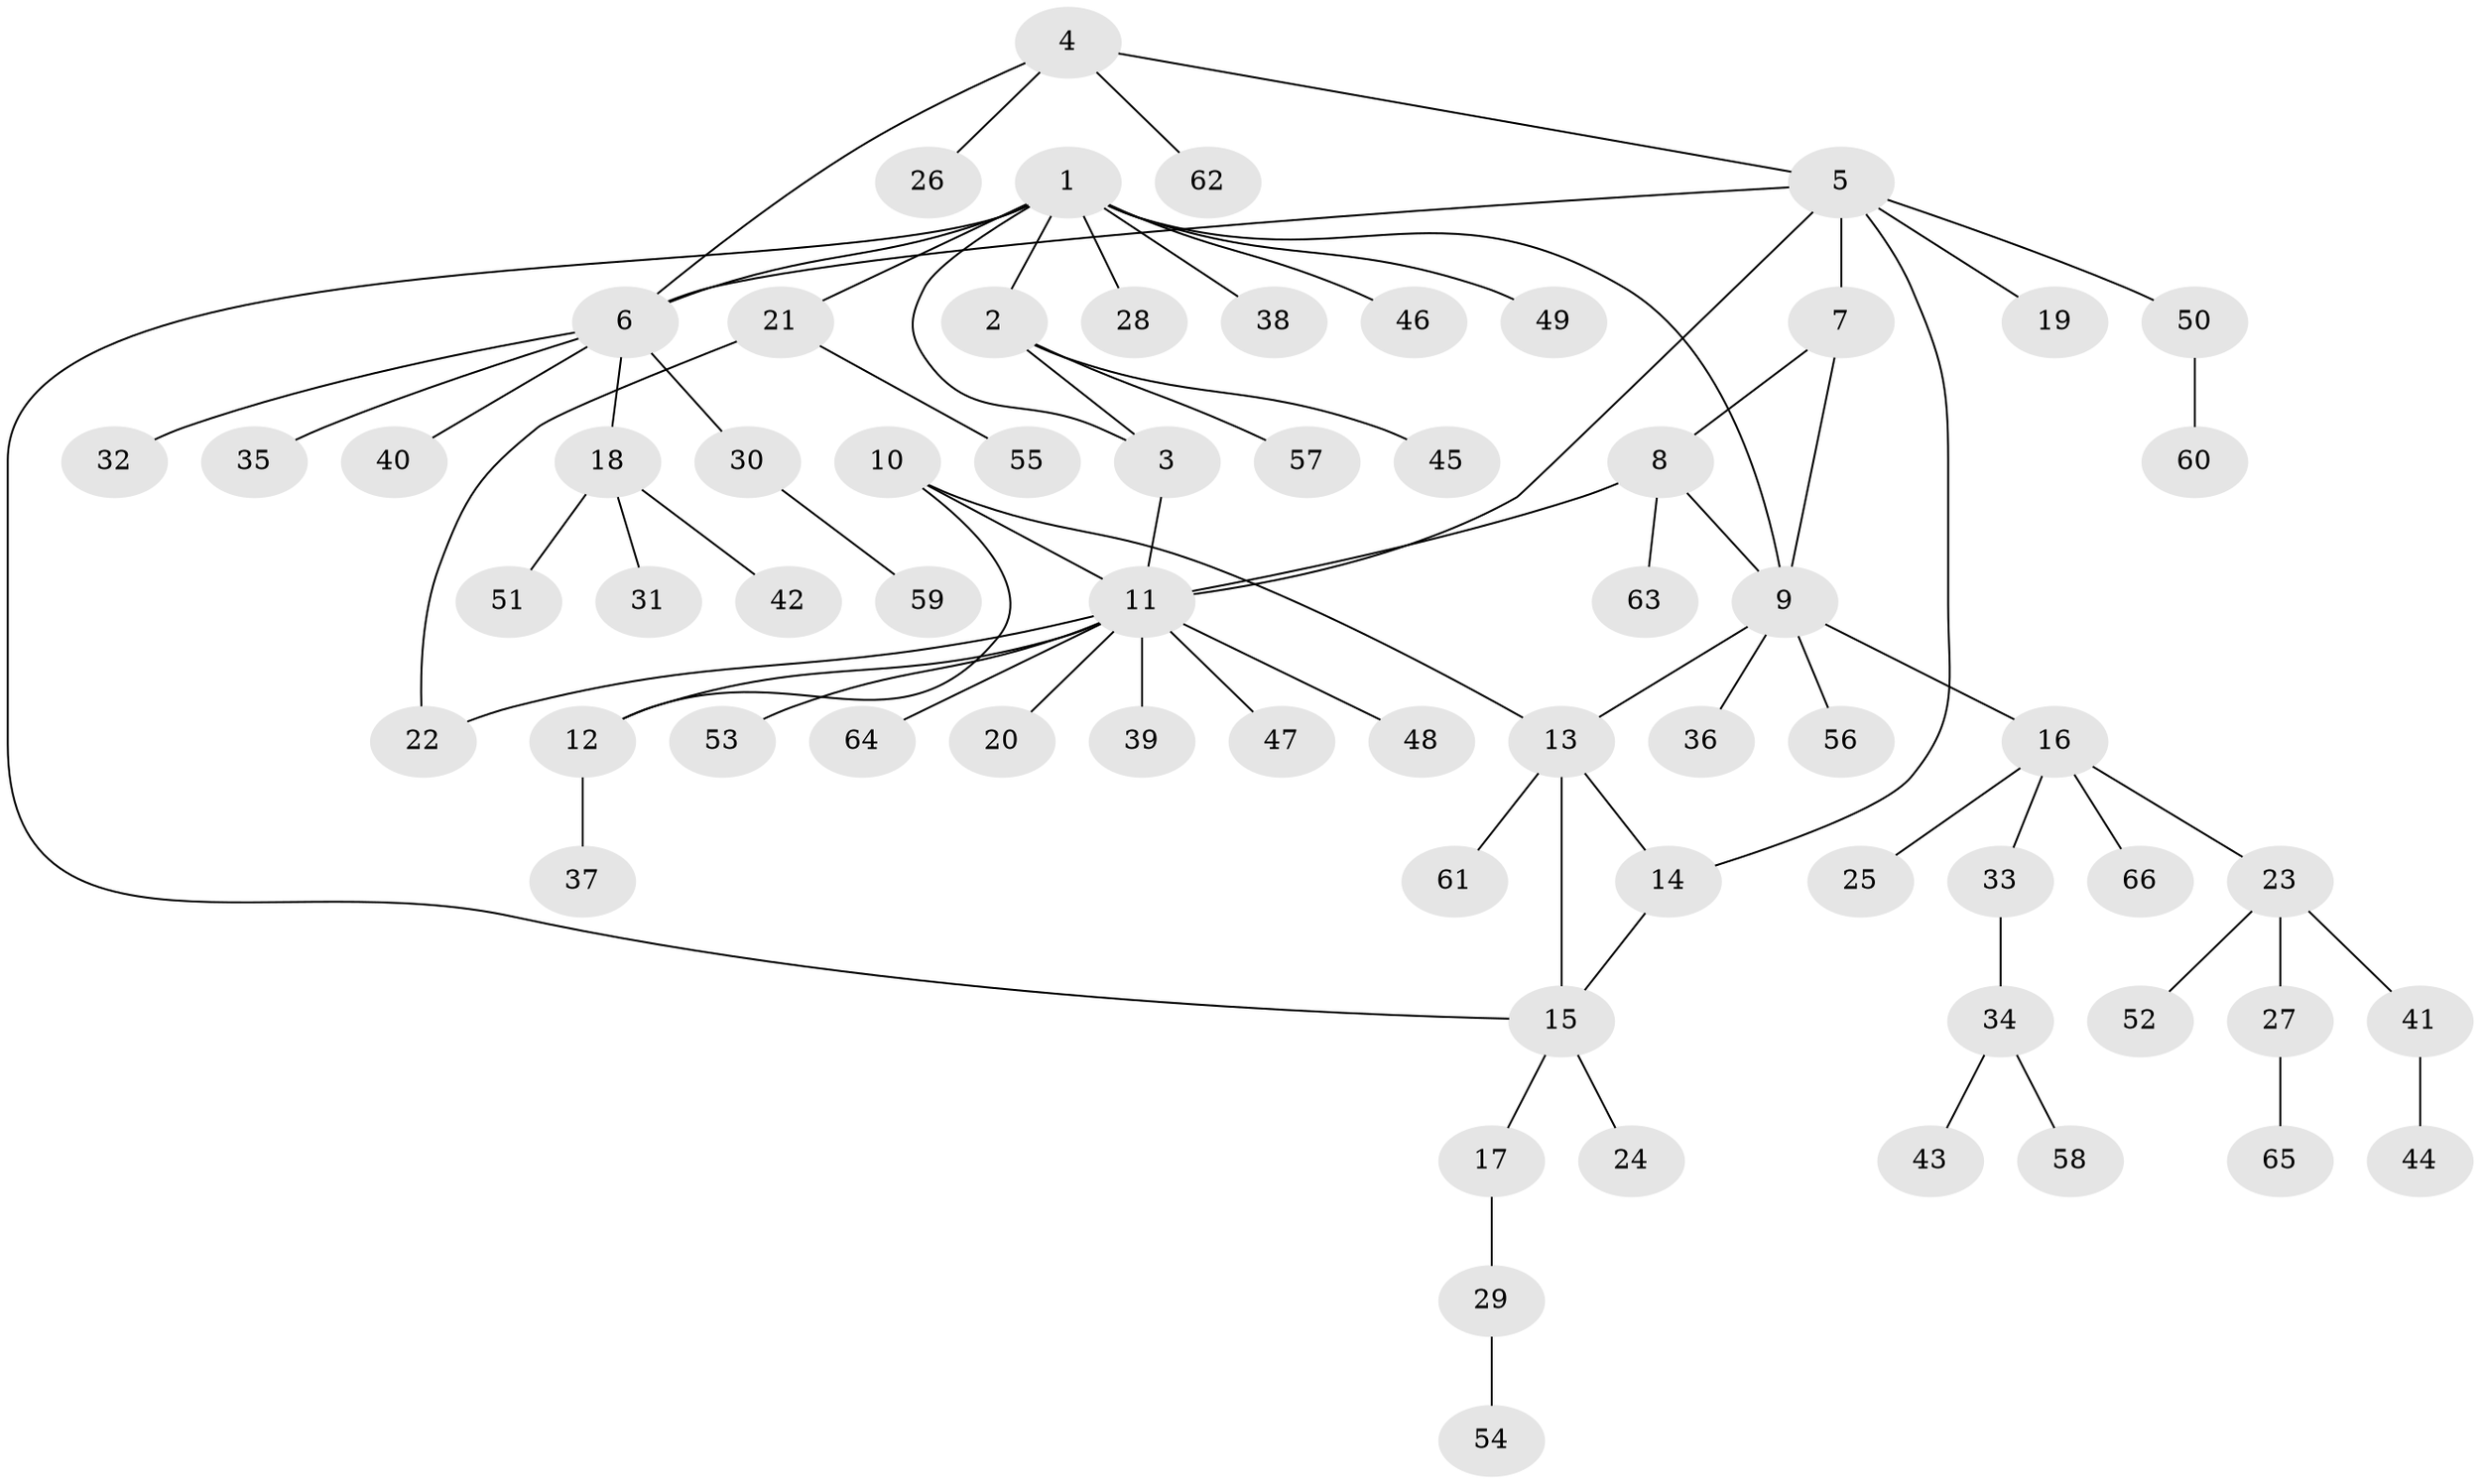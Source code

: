 // Generated by graph-tools (version 1.1) at 2025/55/03/09/25 04:55:52]
// undirected, 66 vertices, 77 edges
graph export_dot {
graph [start="1"]
  node [color=gray90,style=filled];
  1;
  2;
  3;
  4;
  5;
  6;
  7;
  8;
  9;
  10;
  11;
  12;
  13;
  14;
  15;
  16;
  17;
  18;
  19;
  20;
  21;
  22;
  23;
  24;
  25;
  26;
  27;
  28;
  29;
  30;
  31;
  32;
  33;
  34;
  35;
  36;
  37;
  38;
  39;
  40;
  41;
  42;
  43;
  44;
  45;
  46;
  47;
  48;
  49;
  50;
  51;
  52;
  53;
  54;
  55;
  56;
  57;
  58;
  59;
  60;
  61;
  62;
  63;
  64;
  65;
  66;
  1 -- 2;
  1 -- 3;
  1 -- 6;
  1 -- 9;
  1 -- 15;
  1 -- 21;
  1 -- 28;
  1 -- 38;
  1 -- 46;
  1 -- 49;
  2 -- 3;
  2 -- 45;
  2 -- 57;
  3 -- 11;
  4 -- 5;
  4 -- 6;
  4 -- 26;
  4 -- 62;
  5 -- 6;
  5 -- 7;
  5 -- 11;
  5 -- 14;
  5 -- 19;
  5 -- 50;
  6 -- 18;
  6 -- 30;
  6 -- 32;
  6 -- 35;
  6 -- 40;
  7 -- 8;
  7 -- 9;
  8 -- 9;
  8 -- 11;
  8 -- 63;
  9 -- 13;
  9 -- 16;
  9 -- 36;
  9 -- 56;
  10 -- 11;
  10 -- 12;
  10 -- 13;
  11 -- 12;
  11 -- 20;
  11 -- 22;
  11 -- 39;
  11 -- 47;
  11 -- 48;
  11 -- 53;
  11 -- 64;
  12 -- 37;
  13 -- 14;
  13 -- 15;
  13 -- 61;
  14 -- 15;
  15 -- 17;
  15 -- 24;
  16 -- 23;
  16 -- 25;
  16 -- 33;
  16 -- 66;
  17 -- 29;
  18 -- 31;
  18 -- 42;
  18 -- 51;
  21 -- 22;
  21 -- 55;
  23 -- 27;
  23 -- 41;
  23 -- 52;
  27 -- 65;
  29 -- 54;
  30 -- 59;
  33 -- 34;
  34 -- 43;
  34 -- 58;
  41 -- 44;
  50 -- 60;
}
